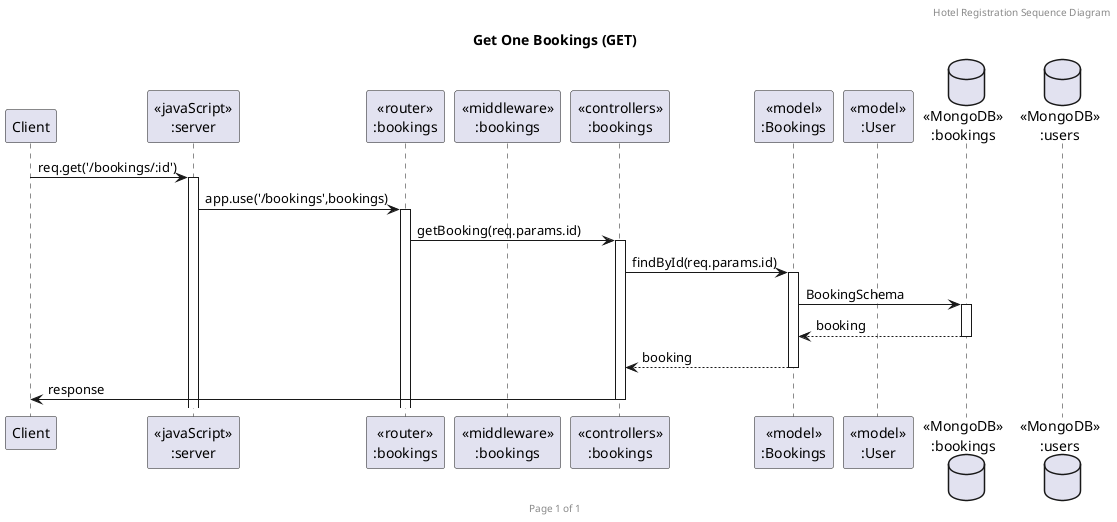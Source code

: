 @startuml Get One Bookings

header Hotel Registration Sequence Diagram
footer Page %page% of %lastpage%
title "Get One Bookings (GET)"

participant "Client" as client
participant "<<javaScript>>\n:server" as server
participant "<<router>>\n:bookings" as routerBookings
participant "<<middleware>>\n:bookings" as middlewareAuth
participant "<<controllers>>\n:bookings" as controllersBooking
participant "<<model>>\n:Bookings" as modelBooking
participant "<<model>>\n:User" as modelUser
database "<<MongoDB>>\n:bookings" as BookingDatabase
database "<<MongoDB>>\n:users" as UserDatabase

client->server ++:req.get('/bookings/:id')
server->routerBookings ++:app.use('/bookings',bookings)
routerBookings -> controllersBooking ++:getBooking(req.params.id)
controllersBooking->modelBooking ++: findById(req.params.id)
modelBooking ->BookingDatabase ++: BookingSchema
BookingDatabase --> modelBooking --: booking
controllersBooking <-- modelBooking --: booking
controllersBooking->client --:response

@enduml
